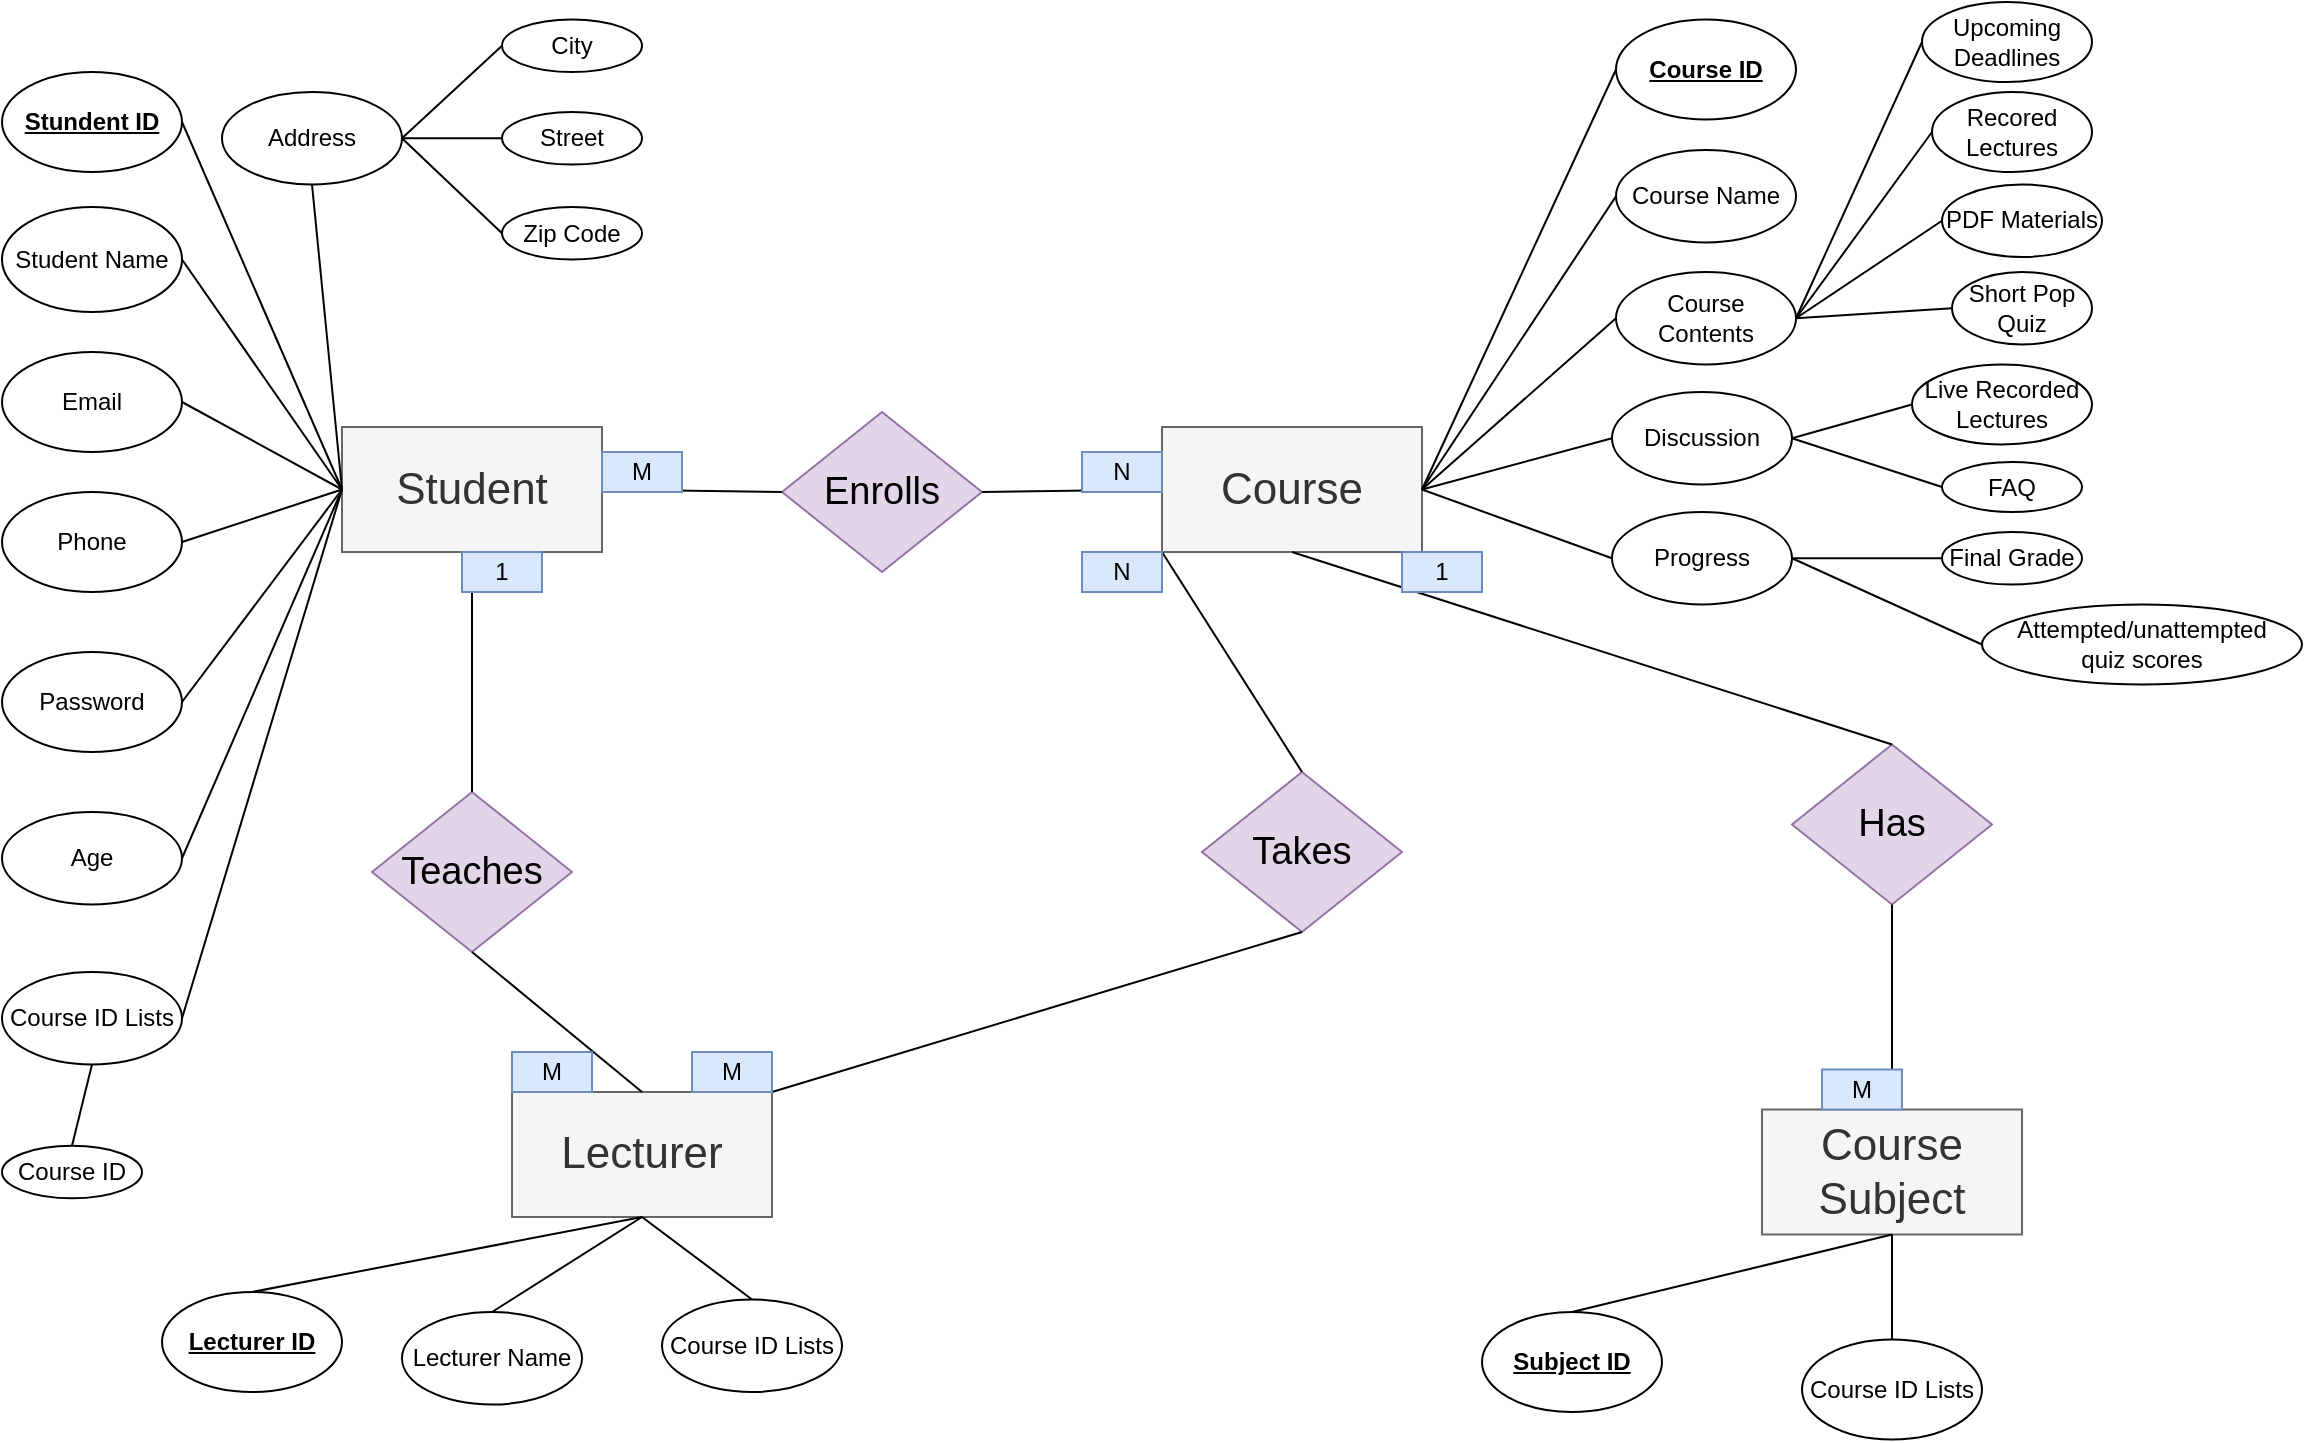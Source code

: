 <mxfile version="14.8.1" type="github">
  <diagram id="C5RBs43oDa-KdzZeNtuy" name="Page-1">
    <mxGraphModel dx="1673" dy="867" grid="0" gridSize="10" guides="1" tooltips="1" connect="1" arrows="1" fold="1" page="1" pageScale="1" pageWidth="1200" pageHeight="1920" math="0" shadow="0">
      <root>
        <mxCell id="WIyWlLk6GJQsqaUBKTNV-0" />
        <mxCell id="WIyWlLk6GJQsqaUBKTNV-1" parent="WIyWlLk6GJQsqaUBKTNV-0" />
        <mxCell id="zmM3I6lE8FgubAo6f88F-0" value="&lt;font style=&quot;font-size: 22px&quot;&gt;Student&lt;/font&gt;" style="rounded=0;whiteSpace=wrap;html=1;fillColor=#f5f5f5;strokeColor=#666666;fontColor=#333333;" vertex="1" parent="WIyWlLk6GJQsqaUBKTNV-1">
          <mxGeometry x="200" y="217.5" width="130" height="62.5" as="geometry" />
        </mxCell>
        <mxCell id="zmM3I6lE8FgubAo6f88F-10" value="&lt;u&gt;&lt;b&gt;Stundent ID&lt;/b&gt;&lt;/u&gt;" style="ellipse;whiteSpace=wrap;html=1;" vertex="1" parent="WIyWlLk6GJQsqaUBKTNV-1">
          <mxGeometry x="30" y="40" width="90" height="50" as="geometry" />
        </mxCell>
        <mxCell id="zmM3I6lE8FgubAo6f88F-13" value="Student Name" style="ellipse;whiteSpace=wrap;html=1;" vertex="1" parent="WIyWlLk6GJQsqaUBKTNV-1">
          <mxGeometry x="30" y="107.5" width="90" height="52.5" as="geometry" />
        </mxCell>
        <mxCell id="zmM3I6lE8FgubAo6f88F-14" value="Email" style="ellipse;whiteSpace=wrap;html=1;" vertex="1" parent="WIyWlLk6GJQsqaUBKTNV-1">
          <mxGeometry x="30" y="180" width="90" height="50" as="geometry" />
        </mxCell>
        <mxCell id="zmM3I6lE8FgubAo6f88F-15" value="Phone" style="ellipse;whiteSpace=wrap;html=1;" vertex="1" parent="WIyWlLk6GJQsqaUBKTNV-1">
          <mxGeometry x="30" y="250" width="90" height="50" as="geometry" />
        </mxCell>
        <mxCell id="zmM3I6lE8FgubAo6f88F-16" value="Age" style="ellipse;whiteSpace=wrap;html=1;" vertex="1" parent="WIyWlLk6GJQsqaUBKTNV-1">
          <mxGeometry x="30" y="410" width="90" height="46.25" as="geometry" />
        </mxCell>
        <mxCell id="zmM3I6lE8FgubAo6f88F-17" value="Password" style="ellipse;whiteSpace=wrap;html=1;" vertex="1" parent="WIyWlLk6GJQsqaUBKTNV-1">
          <mxGeometry x="30" y="330" width="90" height="50" as="geometry" />
        </mxCell>
        <mxCell id="zmM3I6lE8FgubAo6f88F-18" value="" style="endArrow=none;html=1;exitX=1;exitY=0.5;exitDx=0;exitDy=0;entryX=0;entryY=0.5;entryDx=0;entryDy=0;" edge="1" parent="WIyWlLk6GJQsqaUBKTNV-1" source="zmM3I6lE8FgubAo6f88F-10" target="zmM3I6lE8FgubAo6f88F-0">
          <mxGeometry width="50" height="50" relative="1" as="geometry">
            <mxPoint x="280" y="180" as="sourcePoint" />
            <mxPoint x="330" y="130" as="targetPoint" />
          </mxGeometry>
        </mxCell>
        <mxCell id="zmM3I6lE8FgubAo6f88F-19" value="" style="endArrow=none;html=1;exitX=1;exitY=0.5;exitDx=0;exitDy=0;entryX=0;entryY=0.5;entryDx=0;entryDy=0;" edge="1" parent="WIyWlLk6GJQsqaUBKTNV-1" source="zmM3I6lE8FgubAo6f88F-13" target="zmM3I6lE8FgubAo6f88F-0">
          <mxGeometry width="50" height="50" relative="1" as="geometry">
            <mxPoint x="290" y="210" as="sourcePoint" />
            <mxPoint x="190" y="245" as="targetPoint" />
          </mxGeometry>
        </mxCell>
        <mxCell id="zmM3I6lE8FgubAo6f88F-20" value="" style="endArrow=none;html=1;exitX=1;exitY=0.5;exitDx=0;exitDy=0;entryX=0;entryY=0.5;entryDx=0;entryDy=0;" edge="1" parent="WIyWlLk6GJQsqaUBKTNV-1" source="zmM3I6lE8FgubAo6f88F-14" target="zmM3I6lE8FgubAo6f88F-0">
          <mxGeometry width="50" height="50" relative="1" as="geometry">
            <mxPoint x="260" y="150" as="sourcePoint" />
            <mxPoint x="310" y="100" as="targetPoint" />
          </mxGeometry>
        </mxCell>
        <mxCell id="zmM3I6lE8FgubAo6f88F-21" value="" style="endArrow=none;html=1;exitX=1;exitY=0.5;exitDx=0;exitDy=0;entryX=0;entryY=0.5;entryDx=0;entryDy=0;" edge="1" parent="WIyWlLk6GJQsqaUBKTNV-1" source="zmM3I6lE8FgubAo6f88F-15" target="zmM3I6lE8FgubAo6f88F-0">
          <mxGeometry width="50" height="50" relative="1" as="geometry">
            <mxPoint x="300" y="170" as="sourcePoint" />
            <mxPoint x="350" y="120" as="targetPoint" />
          </mxGeometry>
        </mxCell>
        <mxCell id="zmM3I6lE8FgubAo6f88F-22" value="" style="endArrow=none;html=1;exitX=1;exitY=0.5;exitDx=0;exitDy=0;entryX=0;entryY=0.5;entryDx=0;entryDy=0;" edge="1" parent="WIyWlLk6GJQsqaUBKTNV-1" source="zmM3I6lE8FgubAo6f88F-17" target="zmM3I6lE8FgubAo6f88F-0">
          <mxGeometry width="50" height="50" relative="1" as="geometry">
            <mxPoint x="310" y="170" as="sourcePoint" />
            <mxPoint x="360" y="120" as="targetPoint" />
          </mxGeometry>
        </mxCell>
        <mxCell id="zmM3I6lE8FgubAo6f88F-23" value="" style="endArrow=none;html=1;exitX=1;exitY=0.5;exitDx=0;exitDy=0;entryX=0;entryY=0.5;entryDx=0;entryDy=0;" edge="1" parent="WIyWlLk6GJQsqaUBKTNV-1" source="zmM3I6lE8FgubAo6f88F-16" target="zmM3I6lE8FgubAo6f88F-0">
          <mxGeometry width="50" height="50" relative="1" as="geometry">
            <mxPoint x="380" y="180" as="sourcePoint" />
            <mxPoint x="430" y="130" as="targetPoint" />
          </mxGeometry>
        </mxCell>
        <mxCell id="zmM3I6lE8FgubAo6f88F-24" value="" style="endArrow=none;html=1;entryX=0.5;entryY=1;entryDx=0;entryDy=0;exitX=0;exitY=0.5;exitDx=0;exitDy=0;" edge="1" parent="WIyWlLk6GJQsqaUBKTNV-1" source="zmM3I6lE8FgubAo6f88F-0" target="zmM3I6lE8FgubAo6f88F-25">
          <mxGeometry width="50" height="50" relative="1" as="geometry">
            <mxPoint x="210" y="180" as="sourcePoint" />
            <mxPoint x="260" y="130" as="targetPoint" />
          </mxGeometry>
        </mxCell>
        <mxCell id="zmM3I6lE8FgubAo6f88F-25" value="Address" style="ellipse;whiteSpace=wrap;html=1;" vertex="1" parent="WIyWlLk6GJQsqaUBKTNV-1">
          <mxGeometry x="140" y="50" width="90" height="46.25" as="geometry" />
        </mxCell>
        <mxCell id="zmM3I6lE8FgubAo6f88F-26" value="City" style="ellipse;whiteSpace=wrap;html=1;" vertex="1" parent="WIyWlLk6GJQsqaUBKTNV-1">
          <mxGeometry x="280" y="13.75" width="70" height="26.25" as="geometry" />
        </mxCell>
        <mxCell id="zmM3I6lE8FgubAo6f88F-27" value="Street" style="ellipse;whiteSpace=wrap;html=1;" vertex="1" parent="WIyWlLk6GJQsqaUBKTNV-1">
          <mxGeometry x="280" y="60" width="70" height="26.25" as="geometry" />
        </mxCell>
        <mxCell id="zmM3I6lE8FgubAo6f88F-28" value="Zip Code" style="ellipse;whiteSpace=wrap;html=1;" vertex="1" parent="WIyWlLk6GJQsqaUBKTNV-1">
          <mxGeometry x="280" y="107.5" width="70" height="26.25" as="geometry" />
        </mxCell>
        <mxCell id="zmM3I6lE8FgubAo6f88F-29" style="edgeStyle=orthogonalEdgeStyle;rounded=0;orthogonalLoop=1;jettySize=auto;html=1;exitX=0.5;exitY=1;exitDx=0;exitDy=0;" edge="1" parent="WIyWlLk6GJQsqaUBKTNV-1" source="zmM3I6lE8FgubAo6f88F-27" target="zmM3I6lE8FgubAo6f88F-27">
          <mxGeometry relative="1" as="geometry" />
        </mxCell>
        <mxCell id="zmM3I6lE8FgubAo6f88F-31" value="" style="endArrow=none;html=1;exitX=1;exitY=0.5;exitDx=0;exitDy=0;entryX=0;entryY=0.5;entryDx=0;entryDy=0;" edge="1" parent="WIyWlLk6GJQsqaUBKTNV-1" source="zmM3I6lE8FgubAo6f88F-25" target="zmM3I6lE8FgubAo6f88F-27">
          <mxGeometry width="50" height="50" relative="1" as="geometry">
            <mxPoint x="210" y="180" as="sourcePoint" />
            <mxPoint x="260" y="130" as="targetPoint" />
          </mxGeometry>
        </mxCell>
        <mxCell id="zmM3I6lE8FgubAo6f88F-32" value="" style="endArrow=none;html=1;exitX=1;exitY=0.5;exitDx=0;exitDy=0;entryX=0;entryY=0.5;entryDx=0;entryDy=0;" edge="1" parent="WIyWlLk6GJQsqaUBKTNV-1" source="zmM3I6lE8FgubAo6f88F-25" target="zmM3I6lE8FgubAo6f88F-28">
          <mxGeometry width="50" height="50" relative="1" as="geometry">
            <mxPoint x="270" y="220" as="sourcePoint" />
            <mxPoint x="320" y="170" as="targetPoint" />
          </mxGeometry>
        </mxCell>
        <mxCell id="zmM3I6lE8FgubAo6f88F-33" value="" style="endArrow=none;html=1;exitX=1;exitY=0.5;exitDx=0;exitDy=0;entryX=0;entryY=0.5;entryDx=0;entryDy=0;" edge="1" parent="WIyWlLk6GJQsqaUBKTNV-1" source="zmM3I6lE8FgubAo6f88F-25" target="zmM3I6lE8FgubAo6f88F-26">
          <mxGeometry width="50" height="50" relative="1" as="geometry">
            <mxPoint x="420" y="80" as="sourcePoint" />
            <mxPoint x="470" y="30" as="targetPoint" />
          </mxGeometry>
        </mxCell>
        <mxCell id="zmM3I6lE8FgubAo6f88F-34" value="&lt;font style=&quot;font-size: 19px&quot;&gt;Enrolls&lt;/font&gt;" style="rhombus;whiteSpace=wrap;html=1;fillColor=#e1d5e7;strokeColor=#9673a6;" vertex="1" parent="WIyWlLk6GJQsqaUBKTNV-1">
          <mxGeometry x="420" y="210" width="100" height="80" as="geometry" />
        </mxCell>
        <mxCell id="zmM3I6lE8FgubAo6f88F-35" value="" style="endArrow=none;html=1;exitX=1;exitY=0.5;exitDx=0;exitDy=0;entryX=0;entryY=0.5;entryDx=0;entryDy=0;" edge="1" parent="WIyWlLk6GJQsqaUBKTNV-1" source="zmM3I6lE8FgubAo6f88F-0" target="zmM3I6lE8FgubAo6f88F-34">
          <mxGeometry width="50" height="50" relative="1" as="geometry">
            <mxPoint x="400" y="320" as="sourcePoint" />
            <mxPoint x="450" y="270" as="targetPoint" />
          </mxGeometry>
        </mxCell>
        <mxCell id="zmM3I6lE8FgubAo6f88F-36" value="" style="endArrow=none;html=1;exitX=1;exitY=0.5;exitDx=0;exitDy=0;entryX=0;entryY=0.5;entryDx=0;entryDy=0;" edge="1" parent="WIyWlLk6GJQsqaUBKTNV-1" source="zmM3I6lE8FgubAo6f88F-34" target="zmM3I6lE8FgubAo6f88F-37">
          <mxGeometry width="50" height="50" relative="1" as="geometry">
            <mxPoint x="590" y="260" as="sourcePoint" />
            <mxPoint x="590" y="249" as="targetPoint" />
          </mxGeometry>
        </mxCell>
        <mxCell id="zmM3I6lE8FgubAo6f88F-37" value="&lt;font style=&quot;font-size: 22px&quot;&gt;Course&lt;/font&gt;" style="rounded=0;whiteSpace=wrap;html=1;fillColor=#f5f5f5;strokeColor=#666666;fontColor=#333333;" vertex="1" parent="WIyWlLk6GJQsqaUBKTNV-1">
          <mxGeometry x="610" y="217.5" width="130" height="62.5" as="geometry" />
        </mxCell>
        <mxCell id="zmM3I6lE8FgubAo6f88F-38" value="M" style="text;html=1;strokeColor=#6c8ebf;fillColor=#dae8fc;align=center;verticalAlign=middle;whiteSpace=wrap;rounded=0;" vertex="1" parent="WIyWlLk6GJQsqaUBKTNV-1">
          <mxGeometry x="330" y="230" width="40" height="20" as="geometry" />
        </mxCell>
        <mxCell id="zmM3I6lE8FgubAo6f88F-39" value="N" style="text;html=1;strokeColor=#6c8ebf;fillColor=#dae8fc;align=center;verticalAlign=middle;whiteSpace=wrap;rounded=0;" vertex="1" parent="WIyWlLk6GJQsqaUBKTNV-1">
          <mxGeometry x="570" y="230" width="40" height="20" as="geometry" />
        </mxCell>
        <mxCell id="zmM3I6lE8FgubAo6f88F-40" value="Discussion" style="ellipse;whiteSpace=wrap;html=1;" vertex="1" parent="WIyWlLk6GJQsqaUBKTNV-1">
          <mxGeometry x="835" y="200" width="90" height="46.25" as="geometry" />
        </mxCell>
        <mxCell id="zmM3I6lE8FgubAo6f88F-41" value="Course Contents" style="ellipse;whiteSpace=wrap;html=1;" vertex="1" parent="WIyWlLk6GJQsqaUBKTNV-1">
          <mxGeometry x="837" y="140" width="90" height="46.25" as="geometry" />
        </mxCell>
        <mxCell id="zmM3I6lE8FgubAo6f88F-42" value="Course Name" style="ellipse;whiteSpace=wrap;html=1;" vertex="1" parent="WIyWlLk6GJQsqaUBKTNV-1">
          <mxGeometry x="837" y="79" width="90" height="46.25" as="geometry" />
        </mxCell>
        <mxCell id="zmM3I6lE8FgubAo6f88F-43" value="&lt;u&gt;&lt;b&gt;Course ID&lt;/b&gt;&lt;/u&gt;" style="ellipse;whiteSpace=wrap;html=1;" vertex="1" parent="WIyWlLk6GJQsqaUBKTNV-1">
          <mxGeometry x="837" y="13.75" width="90" height="50" as="geometry" />
        </mxCell>
        <mxCell id="zmM3I6lE8FgubAo6f88F-44" value="&lt;font style=&quot;font-size: 22px&quot;&gt;Lecturer&lt;/font&gt;" style="rounded=0;whiteSpace=wrap;html=1;fillColor=#f5f5f5;strokeColor=#666666;fontColor=#333333;" vertex="1" parent="WIyWlLk6GJQsqaUBKTNV-1">
          <mxGeometry x="285" y="550" width="130" height="62.5" as="geometry" />
        </mxCell>
        <mxCell id="zmM3I6lE8FgubAo6f88F-45" value="&lt;font style=&quot;font-size: 22px&quot;&gt;Course Subject&lt;/font&gt;" style="rounded=0;whiteSpace=wrap;html=1;fillColor=#f5f5f5;strokeColor=#666666;fontColor=#333333;" vertex="1" parent="WIyWlLk6GJQsqaUBKTNV-1">
          <mxGeometry x="910" y="558.75" width="130" height="62.5" as="geometry" />
        </mxCell>
        <mxCell id="zmM3I6lE8FgubAo6f88F-46" value="&lt;font style=&quot;font-size: 19px&quot;&gt;Teaches&lt;/font&gt;" style="rhombus;whiteSpace=wrap;html=1;fillColor=#e1d5e7;strokeColor=#9673a6;" vertex="1" parent="WIyWlLk6GJQsqaUBKTNV-1">
          <mxGeometry x="215" y="400" width="100" height="80" as="geometry" />
        </mxCell>
        <mxCell id="zmM3I6lE8FgubAo6f88F-47" value="&lt;font style=&quot;font-size: 19px&quot;&gt;Has&lt;/font&gt;" style="rhombus;whiteSpace=wrap;html=1;fillColor=#e1d5e7;strokeColor=#9673a6;" vertex="1" parent="WIyWlLk6GJQsqaUBKTNV-1">
          <mxGeometry x="925" y="376.25" width="100" height="80" as="geometry" />
        </mxCell>
        <mxCell id="zmM3I6lE8FgubAo6f88F-49" value="" style="endArrow=none;html=1;exitX=0.5;exitY=0;exitDx=0;exitDy=0;" edge="1" parent="WIyWlLk6GJQsqaUBKTNV-1" source="zmM3I6lE8FgubAo6f88F-46" target="zmM3I6lE8FgubAo6f88F-0">
          <mxGeometry width="50" height="50" relative="1" as="geometry">
            <mxPoint x="320" y="400" as="sourcePoint" />
            <mxPoint x="370" y="350" as="targetPoint" />
          </mxGeometry>
        </mxCell>
        <mxCell id="zmM3I6lE8FgubAo6f88F-50" value="" style="endArrow=none;html=1;exitX=0.5;exitY=0;exitDx=0;exitDy=0;entryX=0.5;entryY=1;entryDx=0;entryDy=0;" edge="1" parent="WIyWlLk6GJQsqaUBKTNV-1" source="zmM3I6lE8FgubAo6f88F-44" target="zmM3I6lE8FgubAo6f88F-46">
          <mxGeometry width="50" height="50" relative="1" as="geometry">
            <mxPoint x="490" y="410" as="sourcePoint" />
            <mxPoint x="540" y="360" as="targetPoint" />
          </mxGeometry>
        </mxCell>
        <mxCell id="zmM3I6lE8FgubAo6f88F-51" value="" style="endArrow=none;html=1;entryX=0.5;entryY=1;entryDx=0;entryDy=0;exitX=0.5;exitY=0;exitDx=0;exitDy=0;" edge="1" parent="WIyWlLk6GJQsqaUBKTNV-1" source="zmM3I6lE8FgubAo6f88F-47" target="zmM3I6lE8FgubAo6f88F-37">
          <mxGeometry width="50" height="50" relative="1" as="geometry">
            <mxPoint x="500" y="450" as="sourcePoint" />
            <mxPoint x="550" y="400" as="targetPoint" />
          </mxGeometry>
        </mxCell>
        <mxCell id="zmM3I6lE8FgubAo6f88F-52" value="" style="endArrow=none;html=1;entryX=0.5;entryY=1;entryDx=0;entryDy=0;exitX=0.5;exitY=0;exitDx=0;exitDy=0;" edge="1" parent="WIyWlLk6GJQsqaUBKTNV-1" source="zmM3I6lE8FgubAo6f88F-45" target="zmM3I6lE8FgubAo6f88F-47">
          <mxGeometry width="50" height="50" relative="1" as="geometry">
            <mxPoint x="690" y="550" as="sourcePoint" />
            <mxPoint x="740" y="500" as="targetPoint" />
          </mxGeometry>
        </mxCell>
        <mxCell id="zmM3I6lE8FgubAo6f88F-57" value="&lt;font style=&quot;font-size: 19px&quot;&gt;Takes&lt;/font&gt;" style="rhombus;whiteSpace=wrap;html=1;fillColor=#e1d5e7;strokeColor=#9673a6;" vertex="1" parent="WIyWlLk6GJQsqaUBKTNV-1">
          <mxGeometry x="630" y="390" width="100" height="80" as="geometry" />
        </mxCell>
        <mxCell id="zmM3I6lE8FgubAo6f88F-58" value="" style="endArrow=none;html=1;exitX=1;exitY=0;exitDx=0;exitDy=0;entryX=0.5;entryY=1;entryDx=0;entryDy=0;" edge="1" parent="WIyWlLk6GJQsqaUBKTNV-1" source="zmM3I6lE8FgubAo6f88F-44" target="zmM3I6lE8FgubAo6f88F-57">
          <mxGeometry width="50" height="50" relative="1" as="geometry">
            <mxPoint x="340" y="520" as="sourcePoint" />
            <mxPoint x="390" y="470" as="targetPoint" />
          </mxGeometry>
        </mxCell>
        <mxCell id="zmM3I6lE8FgubAo6f88F-59" value="" style="endArrow=none;html=1;entryX=0;entryY=1;entryDx=0;entryDy=0;exitX=0.5;exitY=0;exitDx=0;exitDy=0;" edge="1" parent="WIyWlLk6GJQsqaUBKTNV-1" source="zmM3I6lE8FgubAo6f88F-57" target="zmM3I6lE8FgubAo6f88F-37">
          <mxGeometry width="50" height="50" relative="1" as="geometry">
            <mxPoint x="733" y="354" as="sourcePoint" />
            <mxPoint x="600" y="320" as="targetPoint" />
          </mxGeometry>
        </mxCell>
        <mxCell id="zmM3I6lE8FgubAo6f88F-60" value="Course ID Lists" style="ellipse;whiteSpace=wrap;html=1;" vertex="1" parent="WIyWlLk6GJQsqaUBKTNV-1">
          <mxGeometry x="30" y="490" width="90" height="46.25" as="geometry" />
        </mxCell>
        <mxCell id="zmM3I6lE8FgubAo6f88F-61" value="" style="endArrow=none;html=1;entryX=0;entryY=0.5;entryDx=0;entryDy=0;exitX=1;exitY=0.5;exitDx=0;exitDy=0;" edge="1" parent="WIyWlLk6GJQsqaUBKTNV-1" source="zmM3I6lE8FgubAo6f88F-60" target="zmM3I6lE8FgubAo6f88F-0">
          <mxGeometry width="50" height="50" relative="1" as="geometry">
            <mxPoint x="140" y="520" as="sourcePoint" />
            <mxPoint x="190" y="470" as="targetPoint" />
          </mxGeometry>
        </mxCell>
        <mxCell id="zmM3I6lE8FgubAo6f88F-62" value="" style="endArrow=none;html=1;exitX=1;exitY=0.5;exitDx=0;exitDy=0;entryX=0;entryY=0.5;entryDx=0;entryDy=0;" edge="1" parent="WIyWlLk6GJQsqaUBKTNV-1" source="zmM3I6lE8FgubAo6f88F-37" target="zmM3I6lE8FgubAo6f88F-43">
          <mxGeometry width="50" height="50" relative="1" as="geometry">
            <mxPoint x="870" y="310" as="sourcePoint" />
            <mxPoint x="920" y="260" as="targetPoint" />
          </mxGeometry>
        </mxCell>
        <mxCell id="zmM3I6lE8FgubAo6f88F-63" value="" style="endArrow=none;html=1;exitX=1;exitY=0.5;exitDx=0;exitDy=0;entryX=0;entryY=0.5;entryDx=0;entryDy=0;" edge="1" parent="WIyWlLk6GJQsqaUBKTNV-1" source="zmM3I6lE8FgubAo6f88F-37" target="zmM3I6lE8FgubAo6f88F-42">
          <mxGeometry width="50" height="50" relative="1" as="geometry">
            <mxPoint x="920" y="350" as="sourcePoint" />
            <mxPoint x="970" y="300" as="targetPoint" />
          </mxGeometry>
        </mxCell>
        <mxCell id="zmM3I6lE8FgubAo6f88F-64" value="" style="endArrow=none;html=1;exitX=1;exitY=0.5;exitDx=0;exitDy=0;entryX=0;entryY=0.5;entryDx=0;entryDy=0;" edge="1" parent="WIyWlLk6GJQsqaUBKTNV-1" source="zmM3I6lE8FgubAo6f88F-37" target="zmM3I6lE8FgubAo6f88F-41">
          <mxGeometry width="50" height="50" relative="1" as="geometry">
            <mxPoint x="930" y="300" as="sourcePoint" />
            <mxPoint x="980" y="250" as="targetPoint" />
          </mxGeometry>
        </mxCell>
        <mxCell id="zmM3I6lE8FgubAo6f88F-71" value="Progress" style="ellipse;whiteSpace=wrap;html=1;" vertex="1" parent="WIyWlLk6GJQsqaUBKTNV-1">
          <mxGeometry x="835" y="260" width="90" height="46.25" as="geometry" />
        </mxCell>
        <mxCell id="zmM3I6lE8FgubAo6f88F-72" value="" style="endArrow=none;html=1;exitX=1;exitY=0.5;exitDx=0;exitDy=0;entryX=0;entryY=0.5;entryDx=0;entryDy=0;" edge="1" parent="WIyWlLk6GJQsqaUBKTNV-1" source="zmM3I6lE8FgubAo6f88F-37" target="zmM3I6lE8FgubAo6f88F-40">
          <mxGeometry width="50" height="50" relative="1" as="geometry">
            <mxPoint x="790" y="280" as="sourcePoint" />
            <mxPoint x="840" y="230" as="targetPoint" />
          </mxGeometry>
        </mxCell>
        <mxCell id="zmM3I6lE8FgubAo6f88F-73" value="" style="endArrow=none;html=1;exitX=1;exitY=0.5;exitDx=0;exitDy=0;entryX=0;entryY=0.5;entryDx=0;entryDy=0;" edge="1" parent="WIyWlLk6GJQsqaUBKTNV-1" source="zmM3I6lE8FgubAo6f88F-37" target="zmM3I6lE8FgubAo6f88F-71">
          <mxGeometry width="50" height="50" relative="1" as="geometry">
            <mxPoint x="800" y="310" as="sourcePoint" />
            <mxPoint x="850" y="260" as="targetPoint" />
          </mxGeometry>
        </mxCell>
        <mxCell id="zmM3I6lE8FgubAo6f88F-76" value="Course ID Lists" style="ellipse;whiteSpace=wrap;html=1;" vertex="1" parent="WIyWlLk6GJQsqaUBKTNV-1">
          <mxGeometry x="360" y="653.75" width="90" height="46.25" as="geometry" />
        </mxCell>
        <mxCell id="zmM3I6lE8FgubAo6f88F-77" value="Lecturer Name" style="ellipse;whiteSpace=wrap;html=1;" vertex="1" parent="WIyWlLk6GJQsqaUBKTNV-1">
          <mxGeometry x="230" y="660" width="90" height="46.25" as="geometry" />
        </mxCell>
        <mxCell id="zmM3I6lE8FgubAo6f88F-81" value="Course ID Lists" style="ellipse;whiteSpace=wrap;html=1;" vertex="1" parent="WIyWlLk6GJQsqaUBKTNV-1">
          <mxGeometry x="930" y="673.75" width="90" height="50" as="geometry" />
        </mxCell>
        <mxCell id="zmM3I6lE8FgubAo6f88F-83" value="&lt;u&gt;&lt;b&gt;Lecturer ID&lt;/b&gt;&lt;/u&gt;" style="ellipse;whiteSpace=wrap;html=1;" vertex="1" parent="WIyWlLk6GJQsqaUBKTNV-1">
          <mxGeometry x="110" y="650" width="90" height="50" as="geometry" />
        </mxCell>
        <mxCell id="zmM3I6lE8FgubAo6f88F-84" value="Upcoming Deadlines" style="ellipse;whiteSpace=wrap;html=1;" vertex="1" parent="WIyWlLk6GJQsqaUBKTNV-1">
          <mxGeometry x="990" y="5" width="85" height="40" as="geometry" />
        </mxCell>
        <mxCell id="zmM3I6lE8FgubAo6f88F-85" value="Recored Lectures" style="ellipse;whiteSpace=wrap;html=1;" vertex="1" parent="WIyWlLk6GJQsqaUBKTNV-1">
          <mxGeometry x="995" y="50" width="80" height="40" as="geometry" />
        </mxCell>
        <mxCell id="zmM3I6lE8FgubAo6f88F-86" value="" style="endArrow=none;html=1;exitX=1;exitY=0.5;exitDx=0;exitDy=0;entryX=0;entryY=0.5;entryDx=0;entryDy=0;" edge="1" parent="WIyWlLk6GJQsqaUBKTNV-1" source="zmM3I6lE8FgubAo6f88F-41" target="zmM3I6lE8FgubAo6f88F-84">
          <mxGeometry width="50" height="50" relative="1" as="geometry">
            <mxPoint x="1080" y="230" as="sourcePoint" />
            <mxPoint x="1130" y="180" as="targetPoint" />
          </mxGeometry>
        </mxCell>
        <mxCell id="zmM3I6lE8FgubAo6f88F-87" value="" style="endArrow=none;html=1;exitX=1;exitY=0.5;exitDx=0;exitDy=0;entryX=0;entryY=0.5;entryDx=0;entryDy=0;" edge="1" parent="WIyWlLk6GJQsqaUBKTNV-1" source="zmM3I6lE8FgubAo6f88F-41" target="zmM3I6lE8FgubAo6f88F-85">
          <mxGeometry width="50" height="50" relative="1" as="geometry">
            <mxPoint x="1090" y="180" as="sourcePoint" />
            <mxPoint x="1140" y="130" as="targetPoint" />
          </mxGeometry>
        </mxCell>
        <mxCell id="zmM3I6lE8FgubAo6f88F-88" value="PDF Materials" style="ellipse;whiteSpace=wrap;html=1;" vertex="1" parent="WIyWlLk6GJQsqaUBKTNV-1">
          <mxGeometry x="1000" y="96.25" width="80" height="36.25" as="geometry" />
        </mxCell>
        <mxCell id="zmM3I6lE8FgubAo6f88F-90" value="" style="endArrow=none;html=1;exitX=1;exitY=0.5;exitDx=0;exitDy=0;entryX=0;entryY=0.5;entryDx=0;entryDy=0;" edge="1" parent="WIyWlLk6GJQsqaUBKTNV-1" source="zmM3I6lE8FgubAo6f88F-41" target="zmM3I6lE8FgubAo6f88F-88">
          <mxGeometry width="50" height="50" relative="1" as="geometry">
            <mxPoint x="1050" y="270" as="sourcePoint" />
            <mxPoint x="1100" y="220" as="targetPoint" />
          </mxGeometry>
        </mxCell>
        <mxCell id="zmM3I6lE8FgubAo6f88F-91" value="Short Pop Quiz" style="ellipse;whiteSpace=wrap;html=1;" vertex="1" parent="WIyWlLk6GJQsqaUBKTNV-1">
          <mxGeometry x="1005" y="140" width="70" height="36.25" as="geometry" />
        </mxCell>
        <mxCell id="zmM3I6lE8FgubAo6f88F-92" value="" style="endArrow=none;html=1;exitX=1;exitY=0.5;exitDx=0;exitDy=0;entryX=0;entryY=0.5;entryDx=0;entryDy=0;" edge="1" parent="WIyWlLk6GJQsqaUBKTNV-1" source="zmM3I6lE8FgubAo6f88F-41" target="zmM3I6lE8FgubAo6f88F-91">
          <mxGeometry width="50" height="50" relative="1" as="geometry">
            <mxPoint x="1060" y="320" as="sourcePoint" />
            <mxPoint x="1110" y="270" as="targetPoint" />
          </mxGeometry>
        </mxCell>
        <mxCell id="zmM3I6lE8FgubAo6f88F-93" value="Live Recorded&lt;br&gt;Lectures" style="ellipse;whiteSpace=wrap;html=1;" vertex="1" parent="WIyWlLk6GJQsqaUBKTNV-1">
          <mxGeometry x="985" y="186.25" width="90" height="40" as="geometry" />
        </mxCell>
        <mxCell id="zmM3I6lE8FgubAo6f88F-94" value="" style="endArrow=none;html=1;exitX=1;exitY=0.5;exitDx=0;exitDy=0;entryX=0;entryY=0.5;entryDx=0;entryDy=0;" edge="1" parent="WIyWlLk6GJQsqaUBKTNV-1" source="zmM3I6lE8FgubAo6f88F-40" target="zmM3I6lE8FgubAo6f88F-93">
          <mxGeometry width="50" height="50" relative="1" as="geometry">
            <mxPoint x="1030" y="310" as="sourcePoint" />
            <mxPoint x="1080" y="260" as="targetPoint" />
          </mxGeometry>
        </mxCell>
        <mxCell id="zmM3I6lE8FgubAo6f88F-95" value="FAQ" style="ellipse;whiteSpace=wrap;html=1;" vertex="1" parent="WIyWlLk6GJQsqaUBKTNV-1">
          <mxGeometry x="1000" y="235" width="70" height="25" as="geometry" />
        </mxCell>
        <mxCell id="zmM3I6lE8FgubAo6f88F-96" value="" style="endArrow=none;html=1;exitX=1;exitY=0.5;exitDx=0;exitDy=0;entryX=0;entryY=0.5;entryDx=0;entryDy=0;" edge="1" parent="WIyWlLk6GJQsqaUBKTNV-1" source="zmM3I6lE8FgubAo6f88F-40" target="zmM3I6lE8FgubAo6f88F-95">
          <mxGeometry width="50" height="50" relative="1" as="geometry">
            <mxPoint x="1090" y="360" as="sourcePoint" />
            <mxPoint x="1140" y="310" as="targetPoint" />
          </mxGeometry>
        </mxCell>
        <mxCell id="zmM3I6lE8FgubAo6f88F-97" value="" style="endArrow=none;html=1;exitX=1;exitY=0.5;exitDx=0;exitDy=0;entryX=0;entryY=0.5;entryDx=0;entryDy=0;" edge="1" parent="WIyWlLk6GJQsqaUBKTNV-1" source="zmM3I6lE8FgubAo6f88F-71" target="zmM3I6lE8FgubAo6f88F-98">
          <mxGeometry width="50" height="50" relative="1" as="geometry">
            <mxPoint x="950" y="360" as="sourcePoint" />
            <mxPoint x="1000" y="310" as="targetPoint" />
          </mxGeometry>
        </mxCell>
        <mxCell id="zmM3I6lE8FgubAo6f88F-98" value="Final Grade" style="ellipse;whiteSpace=wrap;html=1;" vertex="1" parent="WIyWlLk6GJQsqaUBKTNV-1">
          <mxGeometry x="1000" y="270" width="70" height="26.25" as="geometry" />
        </mxCell>
        <mxCell id="zmM3I6lE8FgubAo6f88F-99" value="Attempted/unattempted&lt;br&gt;quiz scores" style="ellipse;whiteSpace=wrap;html=1;" vertex="1" parent="WIyWlLk6GJQsqaUBKTNV-1">
          <mxGeometry x="1020" y="306.25" width="160" height="40" as="geometry" />
        </mxCell>
        <mxCell id="zmM3I6lE8FgubAo6f88F-100" value="" style="endArrow=none;html=1;exitX=1;exitY=0.5;exitDx=0;exitDy=0;entryX=0;entryY=0.5;entryDx=0;entryDy=0;" edge="1" parent="WIyWlLk6GJQsqaUBKTNV-1" source="zmM3I6lE8FgubAo6f88F-71" target="zmM3I6lE8FgubAo6f88F-99">
          <mxGeometry width="50" height="50" relative="1" as="geometry">
            <mxPoint x="1140" y="410" as="sourcePoint" />
            <mxPoint x="1190" y="360" as="targetPoint" />
          </mxGeometry>
        </mxCell>
        <mxCell id="zmM3I6lE8FgubAo6f88F-101" value="" style="endArrow=none;html=1;exitX=0.5;exitY=0;exitDx=0;exitDy=0;entryX=0.5;entryY=1;entryDx=0;entryDy=0;" edge="1" parent="WIyWlLk6GJQsqaUBKTNV-1" source="zmM3I6lE8FgubAo6f88F-83" target="zmM3I6lE8FgubAo6f88F-44">
          <mxGeometry width="50" height="50" relative="1" as="geometry">
            <mxPoint x="410" y="670" as="sourcePoint" />
            <mxPoint x="460" y="620" as="targetPoint" />
          </mxGeometry>
        </mxCell>
        <mxCell id="zmM3I6lE8FgubAo6f88F-102" value="" style="endArrow=none;html=1;exitX=0.5;exitY=0;exitDx=0;exitDy=0;entryX=0.5;entryY=1;entryDx=0;entryDy=0;" edge="1" parent="WIyWlLk6GJQsqaUBKTNV-1" source="zmM3I6lE8FgubAo6f88F-77" target="zmM3I6lE8FgubAo6f88F-44">
          <mxGeometry width="50" height="50" relative="1" as="geometry">
            <mxPoint x="600" y="690" as="sourcePoint" />
            <mxPoint x="650" y="640" as="targetPoint" />
          </mxGeometry>
        </mxCell>
        <mxCell id="zmM3I6lE8FgubAo6f88F-103" value="" style="endArrow=none;html=1;exitX=0.5;exitY=1;exitDx=0;exitDy=0;entryX=0.5;entryY=0;entryDx=0;entryDy=0;" edge="1" parent="WIyWlLk6GJQsqaUBKTNV-1" source="zmM3I6lE8FgubAo6f88F-44" target="zmM3I6lE8FgubAo6f88F-76">
          <mxGeometry width="50" height="50" relative="1" as="geometry">
            <mxPoint x="630" y="680" as="sourcePoint" />
            <mxPoint x="680" y="630" as="targetPoint" />
          </mxGeometry>
        </mxCell>
        <mxCell id="zmM3I6lE8FgubAo6f88F-104" value="&lt;u&gt;&lt;b&gt;Subject ID&lt;/b&gt;&lt;/u&gt;" style="ellipse;whiteSpace=wrap;html=1;" vertex="1" parent="WIyWlLk6GJQsqaUBKTNV-1">
          <mxGeometry x="770" y="660" width="90" height="50" as="geometry" />
        </mxCell>
        <mxCell id="zmM3I6lE8FgubAo6f88F-105" value="" style="endArrow=none;html=1;entryX=0.5;entryY=1;entryDx=0;entryDy=0;exitX=0.5;exitY=0;exitDx=0;exitDy=0;" edge="1" parent="WIyWlLk6GJQsqaUBKTNV-1" source="zmM3I6lE8FgubAo6f88F-104" target="zmM3I6lE8FgubAo6f88F-45">
          <mxGeometry width="50" height="50" relative="1" as="geometry">
            <mxPoint x="790" y="940" as="sourcePoint" />
            <mxPoint x="840" y="890" as="targetPoint" />
          </mxGeometry>
        </mxCell>
        <mxCell id="zmM3I6lE8FgubAo6f88F-106" value="" style="endArrow=none;html=1;entryX=0.5;entryY=1;entryDx=0;entryDy=0;exitX=0.5;exitY=0;exitDx=0;exitDy=0;" edge="1" parent="WIyWlLk6GJQsqaUBKTNV-1" source="zmM3I6lE8FgubAo6f88F-81" target="zmM3I6lE8FgubAo6f88F-45">
          <mxGeometry width="50" height="50" relative="1" as="geometry">
            <mxPoint x="790" y="900" as="sourcePoint" />
            <mxPoint x="840" y="850" as="targetPoint" />
          </mxGeometry>
        </mxCell>
        <mxCell id="zmM3I6lE8FgubAo6f88F-108" value="" style="endArrow=none;html=1;entryX=0.5;entryY=1;entryDx=0;entryDy=0;exitX=0.5;exitY=0;exitDx=0;exitDy=0;" edge="1" parent="WIyWlLk6GJQsqaUBKTNV-1" source="zmM3I6lE8FgubAo6f88F-109" target="zmM3I6lE8FgubAo6f88F-60">
          <mxGeometry width="50" height="50" relative="1" as="geometry">
            <mxPoint x="75" y="580" as="sourcePoint" />
            <mxPoint x="70" y="550" as="targetPoint" />
          </mxGeometry>
        </mxCell>
        <mxCell id="zmM3I6lE8FgubAo6f88F-109" value="Course ID" style="ellipse;whiteSpace=wrap;html=1;" vertex="1" parent="WIyWlLk6GJQsqaUBKTNV-1">
          <mxGeometry x="30" y="576.88" width="70" height="26.25" as="geometry" />
        </mxCell>
        <mxCell id="zmM3I6lE8FgubAo6f88F-111" value="M" style="text;html=1;strokeColor=#6c8ebf;fillColor=#dae8fc;align=center;verticalAlign=middle;whiteSpace=wrap;rounded=0;" vertex="1" parent="WIyWlLk6GJQsqaUBKTNV-1">
          <mxGeometry x="285" y="530" width="40" height="20" as="geometry" />
        </mxCell>
        <mxCell id="zmM3I6lE8FgubAo6f88F-112" value="1" style="text;html=1;strokeColor=#6c8ebf;fillColor=#dae8fc;align=center;verticalAlign=middle;whiteSpace=wrap;rounded=0;" vertex="1" parent="WIyWlLk6GJQsqaUBKTNV-1">
          <mxGeometry x="260" y="280" width="40" height="20" as="geometry" />
        </mxCell>
        <mxCell id="zmM3I6lE8FgubAo6f88F-113" value="M" style="text;html=1;strokeColor=#6c8ebf;fillColor=#dae8fc;align=center;verticalAlign=middle;whiteSpace=wrap;rounded=0;" vertex="1" parent="WIyWlLk6GJQsqaUBKTNV-1">
          <mxGeometry x="375" y="530" width="40" height="20" as="geometry" />
        </mxCell>
        <mxCell id="zmM3I6lE8FgubAo6f88F-114" value="N" style="text;html=1;strokeColor=#6c8ebf;fillColor=#dae8fc;align=center;verticalAlign=middle;whiteSpace=wrap;rounded=0;" vertex="1" parent="WIyWlLk6GJQsqaUBKTNV-1">
          <mxGeometry x="570" y="280" width="40" height="20" as="geometry" />
        </mxCell>
        <mxCell id="zmM3I6lE8FgubAo6f88F-115" value="1" style="text;html=1;strokeColor=#6c8ebf;fillColor=#dae8fc;align=center;verticalAlign=middle;whiteSpace=wrap;rounded=0;" vertex="1" parent="WIyWlLk6GJQsqaUBKTNV-1">
          <mxGeometry x="730" y="280" width="40" height="20" as="geometry" />
        </mxCell>
        <mxCell id="zmM3I6lE8FgubAo6f88F-117" value="M" style="text;html=1;strokeColor=#6c8ebf;fillColor=#dae8fc;align=center;verticalAlign=middle;whiteSpace=wrap;rounded=0;" vertex="1" parent="WIyWlLk6GJQsqaUBKTNV-1">
          <mxGeometry x="940" y="538.75" width="40" height="20" as="geometry" />
        </mxCell>
      </root>
    </mxGraphModel>
  </diagram>
</mxfile>
